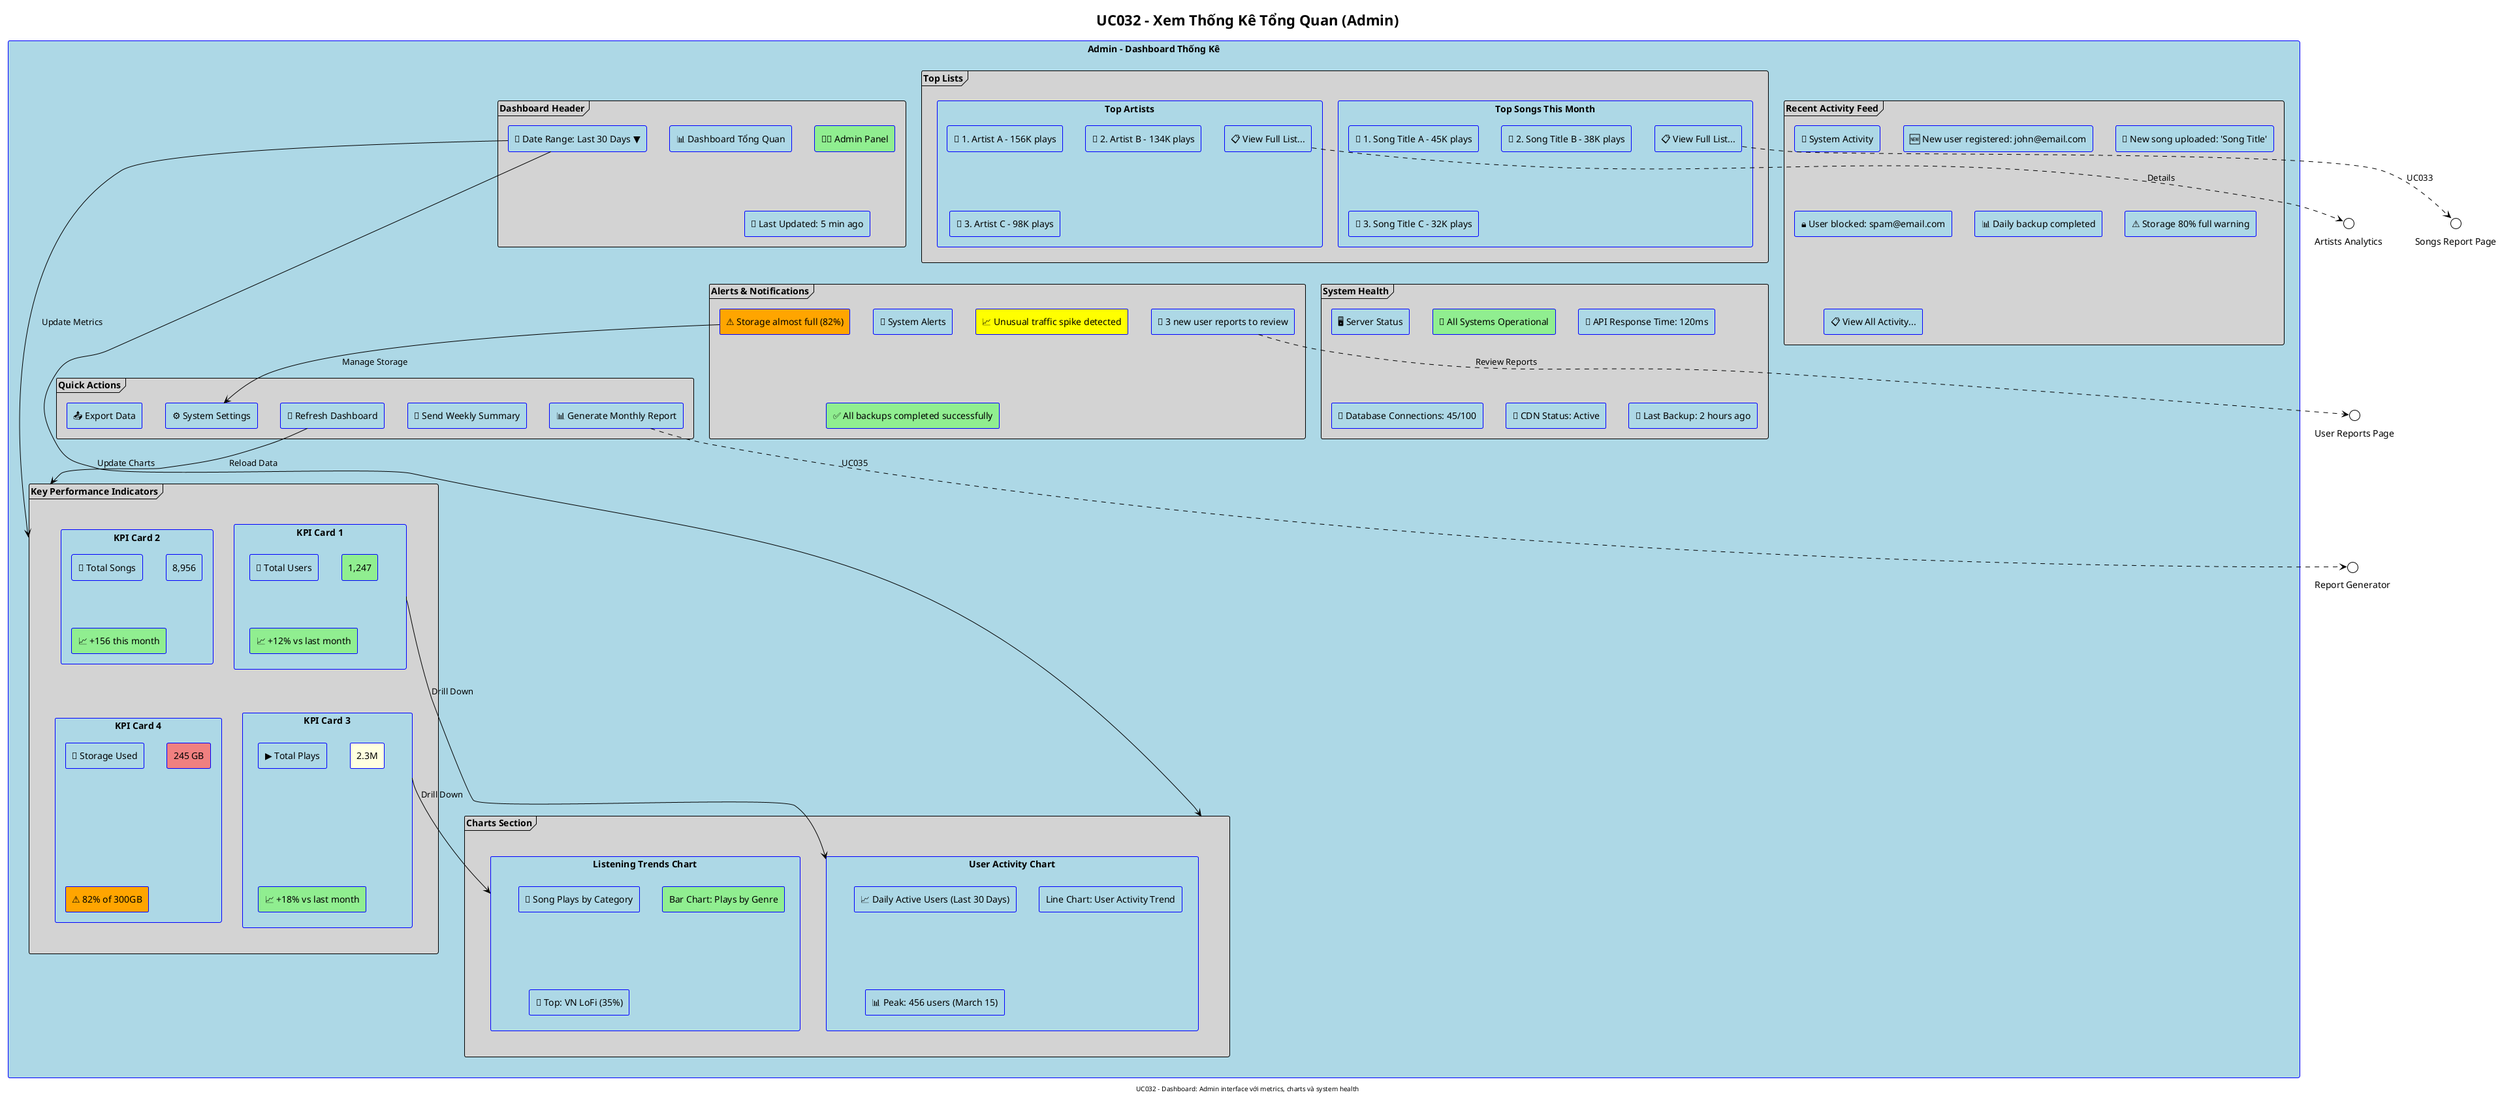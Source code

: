 @startuml UC032-Thong-Ke-Admin
!theme plain
title UC032 - Xem Thống Kê Tổng Quan (Admin)

skinparam rectangle {
    BackgroundColor lightblue
    BorderColor blue
}

skinparam frame {
    BackgroundColor lightgray
    BorderColor black
}

rectangle "Admin - Dashboard Thống Kê" {
    frame "Dashboard Header" as header {
        rectangle "📊 Dashboard Tổng Quan" as page_title
        rectangle "👨‍💼 Admin Panel" as admin_badge #lightgreen
        rectangle "🔄 Last Updated: 5 min ago" as last_updated
        rectangle "📅 Date Range: Last 30 Days ▼" as date_range
    }

    frame "Key Performance Indicators" as kpi_cards {
        rectangle "KPI Card 1" as kpi1 {
            rectangle "👥 Total Users" as users_title
            rectangle "1,247" as users_count #lightgreen
            rectangle "📈 +12% vs last month" as users_growth #lightgreen
        }

        rectangle "KPI Card 2" as kpi2 {
            rectangle "🎵 Total Songs" as songs_title
            rectangle "8,956" as songs_count #lightblue
            rectangle "📈 +156 this month" as songs_growth #lightgreen
        }

        rectangle "KPI Card 3" as kpi3 {
            rectangle "▶️ Total Plays" as plays_title
            rectangle "2.3M" as plays_count #lightyellow
            rectangle "📈 +18% vs last month" as plays_growth #lightgreen
        }

        rectangle "KPI Card 4" as kpi4 {
            rectangle "💾 Storage Used" as storage_title
            rectangle "245 GB" as storage_count #lightcoral
            rectangle "⚠️ 82% of 300GB" as storage_warning #orange
        }
    }

    frame "Charts Section" as charts {
        rectangle "User Activity Chart" as activity_chart {
            rectangle "📈 Daily Active Users (Last 30 Days)" as activity_title
            rectangle "Line Chart: User Activity Trend" as activity_graph #lightblue
            rectangle "📊 Peak: 456 users (March 15)" as activity_peak
        }

        rectangle "Listening Trends Chart" as listening_chart {
            rectangle "🎵 Song Plays by Category" as listening_title
            rectangle "Bar Chart: Plays by Genre" as listening_graph #lightgreen
            rectangle "🥇 Top: VN LoFi (35%)" as top_genre
        }
    }

    frame "Top Lists" as top_lists {
        rectangle "Top Songs This Month" as top_songs {
            rectangle "🥇 1. Song Title A - 45K plays" as song1
            rectangle "🥈 2. Song Title B - 38K plays" as song2
            rectangle "🥉 3. Song Title C - 32K plays" as song3
            rectangle "📋 View Full List..." as view_all_songs
        }

        rectangle "Top Artists" as top_artists {
            rectangle "👤 1. Artist A - 156K plays" as artist1
            rectangle "👤 2. Artist B - 134K plays" as artist2
            rectangle "👤 3. Artist C - 98K plays" as artist3
            rectangle "📋 View Full List..." as view_all_artists
        }
    }

    frame "Recent Activity Feed" as activity_feed {
        rectangle "📰 System Activity" as feed_title
        rectangle "🆕 New user registered: john@email.com" as activity1
        rectangle "🎵 New song uploaded: 'Song Title'" as activity2
        rectangle "🔒 User blocked: spam@email.com" as activity3
        rectangle "📊 Daily backup completed" as activity4
        rectangle "⚠️ Storage 80% full warning" as activity5
        rectangle "📋 View All Activity..." as view_all_activity
    }

    frame "System Health" as system_health {
        rectangle "🖥️ Server Status" as server_status
        rectangle "💚 All Systems Operational" as status_ok #lightgreen
        rectangle "🔗 API Response Time: 120ms" as api_time
        rectangle "💾 Database Connections: 45/100" as db_connections
        rectangle "📡 CDN Status: Active" as cdn_status
        rectangle "🔄 Last Backup: 2 hours ago" as last_backup
    }

    frame "Quick Actions" as quick_actions {
        rectangle "📊 Generate Monthly Report" as generate_report
        rectangle "📧 Send Weekly Summary" as send_summary
        rectangle "🔄 Refresh Dashboard" as refresh_dashboard
        rectangle "⚙️ System Settings" as system_settings
        rectangle "📤 Export Data" as export_data
    }

    frame "Alerts & Notifications" as alerts {
        rectangle "🚨 System Alerts" as alerts_title
        rectangle "⚠️ Storage almost full (82%)" as storage_alert #orange
        rectangle "📈 Unusual traffic spike detected" as traffic_alert #yellow
        rectangle "✅ All backups completed successfully" as backup_alert #lightgreen
        rectangle "🔔 3 new user reports to review" as reports_alert #lightblue
    }
}

' Flow connections
date_range --> kpi_cards : "Update Metrics"
date_range --> charts : "Update Charts"

kpi1 --> activity_chart : "Drill Down"
kpi3 --> listening_chart : "Drill Down"

view_all_songs ..> "Songs Report Page" : "UC033"
view_all_artists ..> "Artists Analytics" : "Details"

generate_report ..> "Report Generator" : "UC035"
refresh_dashboard --> kpi_cards : "Reload Data"

storage_alert --> system_settings : "Manage Storage"
reports_alert ..> "User Reports Page" : "Review Reports"

footer UC032 - Dashboard: Admin interface với metrics, charts và system health
@enduml
